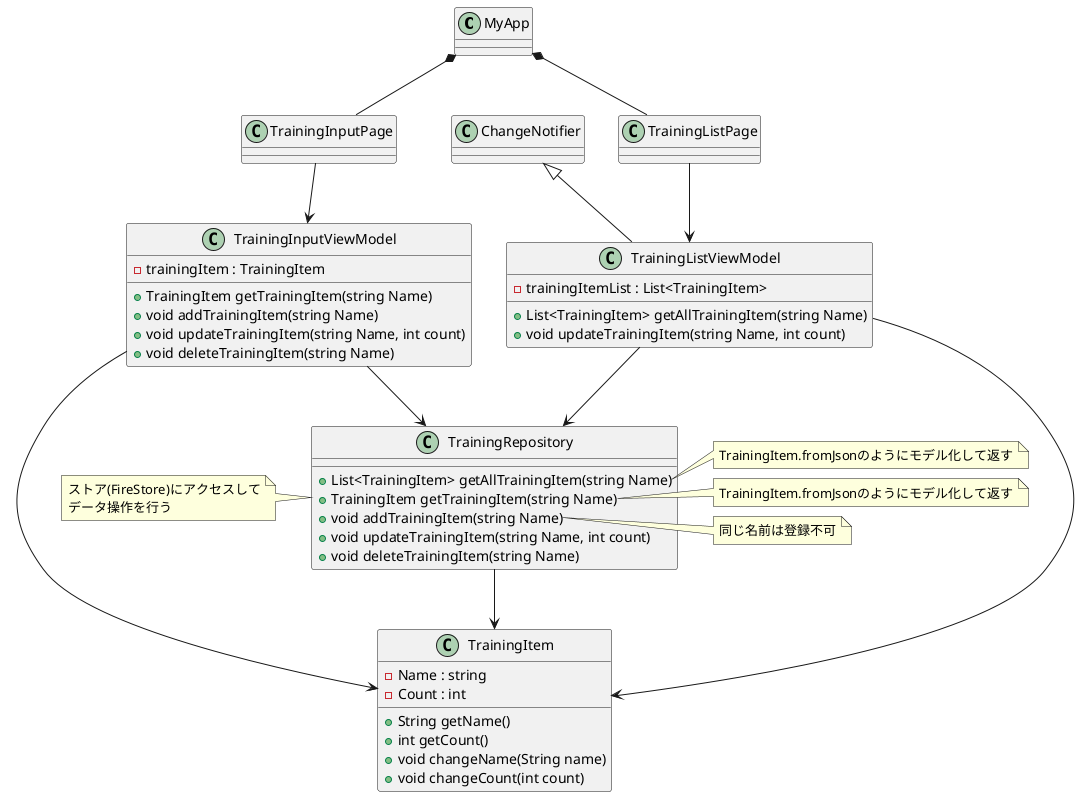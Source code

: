 @startuml

MyApp *-- TrainingListPage
MyApp *-- TrainingInputPage

TrainingListPage  -->  TrainingListViewModel
TrainingInputPage  -->  TrainingInputViewModel

TrainingListViewModel --> TrainingRepository
TrainingInputViewModel --> TrainingRepository
ChangeNotifier <|-- TrainingListViewModel

TrainingListViewModel --> TrainingItem
TrainingInputViewModel --> TrainingItem
TrainingRepository --> TrainingItem

class TrainingListViewModel {
  - trainingItemList : List<TrainingItem>
  + List<TrainingItem> getAllTrainingItem(string Name)
  + void updateTrainingItem(string Name, int count)
}

class TrainingInputViewModel {
  - trainingItem : TrainingItem
  + TrainingItem getTrainingItem(string Name)
  + void addTrainingItem(string Name)
  + void updateTrainingItem(string Name, int count)
  + void deleteTrainingItem(string Name)
}

class TrainingRepository {
  + List<TrainingItem> getAllTrainingItem(string Name)
  + TrainingItem getTrainingItem(string Name)
  + void addTrainingItem(string Name)
  + void updateTrainingItem(string Name, int count)
  + void deleteTrainingItem(string Name)
}

note left of TrainingRepository
  ストア(FireStore)にアクセスして
  データ操作を行う
end note

note right of TrainingRepository::getAllTrainingItem
  TrainingItem.fromJsonのようにモデル化して返す
end note

note right of TrainingRepository::getTrainingItem
  TrainingItem.fromJsonのようにモデル化して返す
end note

note right of TrainingRepository::addTrainingItem
  同じ名前は登録不可
end note

class TrainingItem {
  - Name : string
  - Count : int
  + String getName()
  + int getCount()
  + void changeName(String name)
  + void changeCount(int count)
}

@enduml